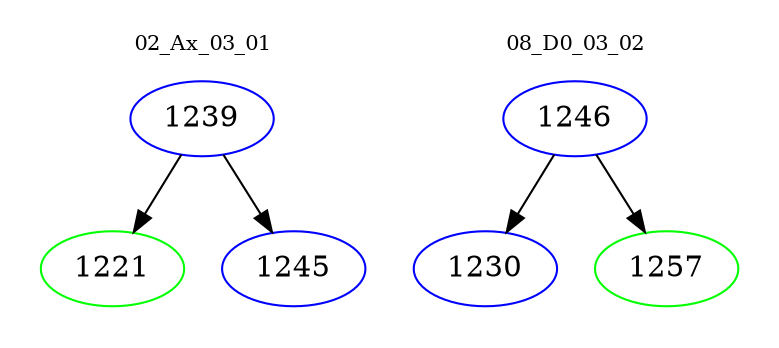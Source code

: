 digraph{
subgraph cluster_0 {
color = white
label = "02_Ax_03_01";
fontsize=10;
T0_1239 [label="1239", color="blue"]
T0_1239 -> T0_1221 [color="black"]
T0_1221 [label="1221", color="green"]
T0_1239 -> T0_1245 [color="black"]
T0_1245 [label="1245", color="blue"]
}
subgraph cluster_1 {
color = white
label = "08_D0_03_02";
fontsize=10;
T1_1246 [label="1246", color="blue"]
T1_1246 -> T1_1230 [color="black"]
T1_1230 [label="1230", color="blue"]
T1_1246 -> T1_1257 [color="black"]
T1_1257 [label="1257", color="green"]
}
}
